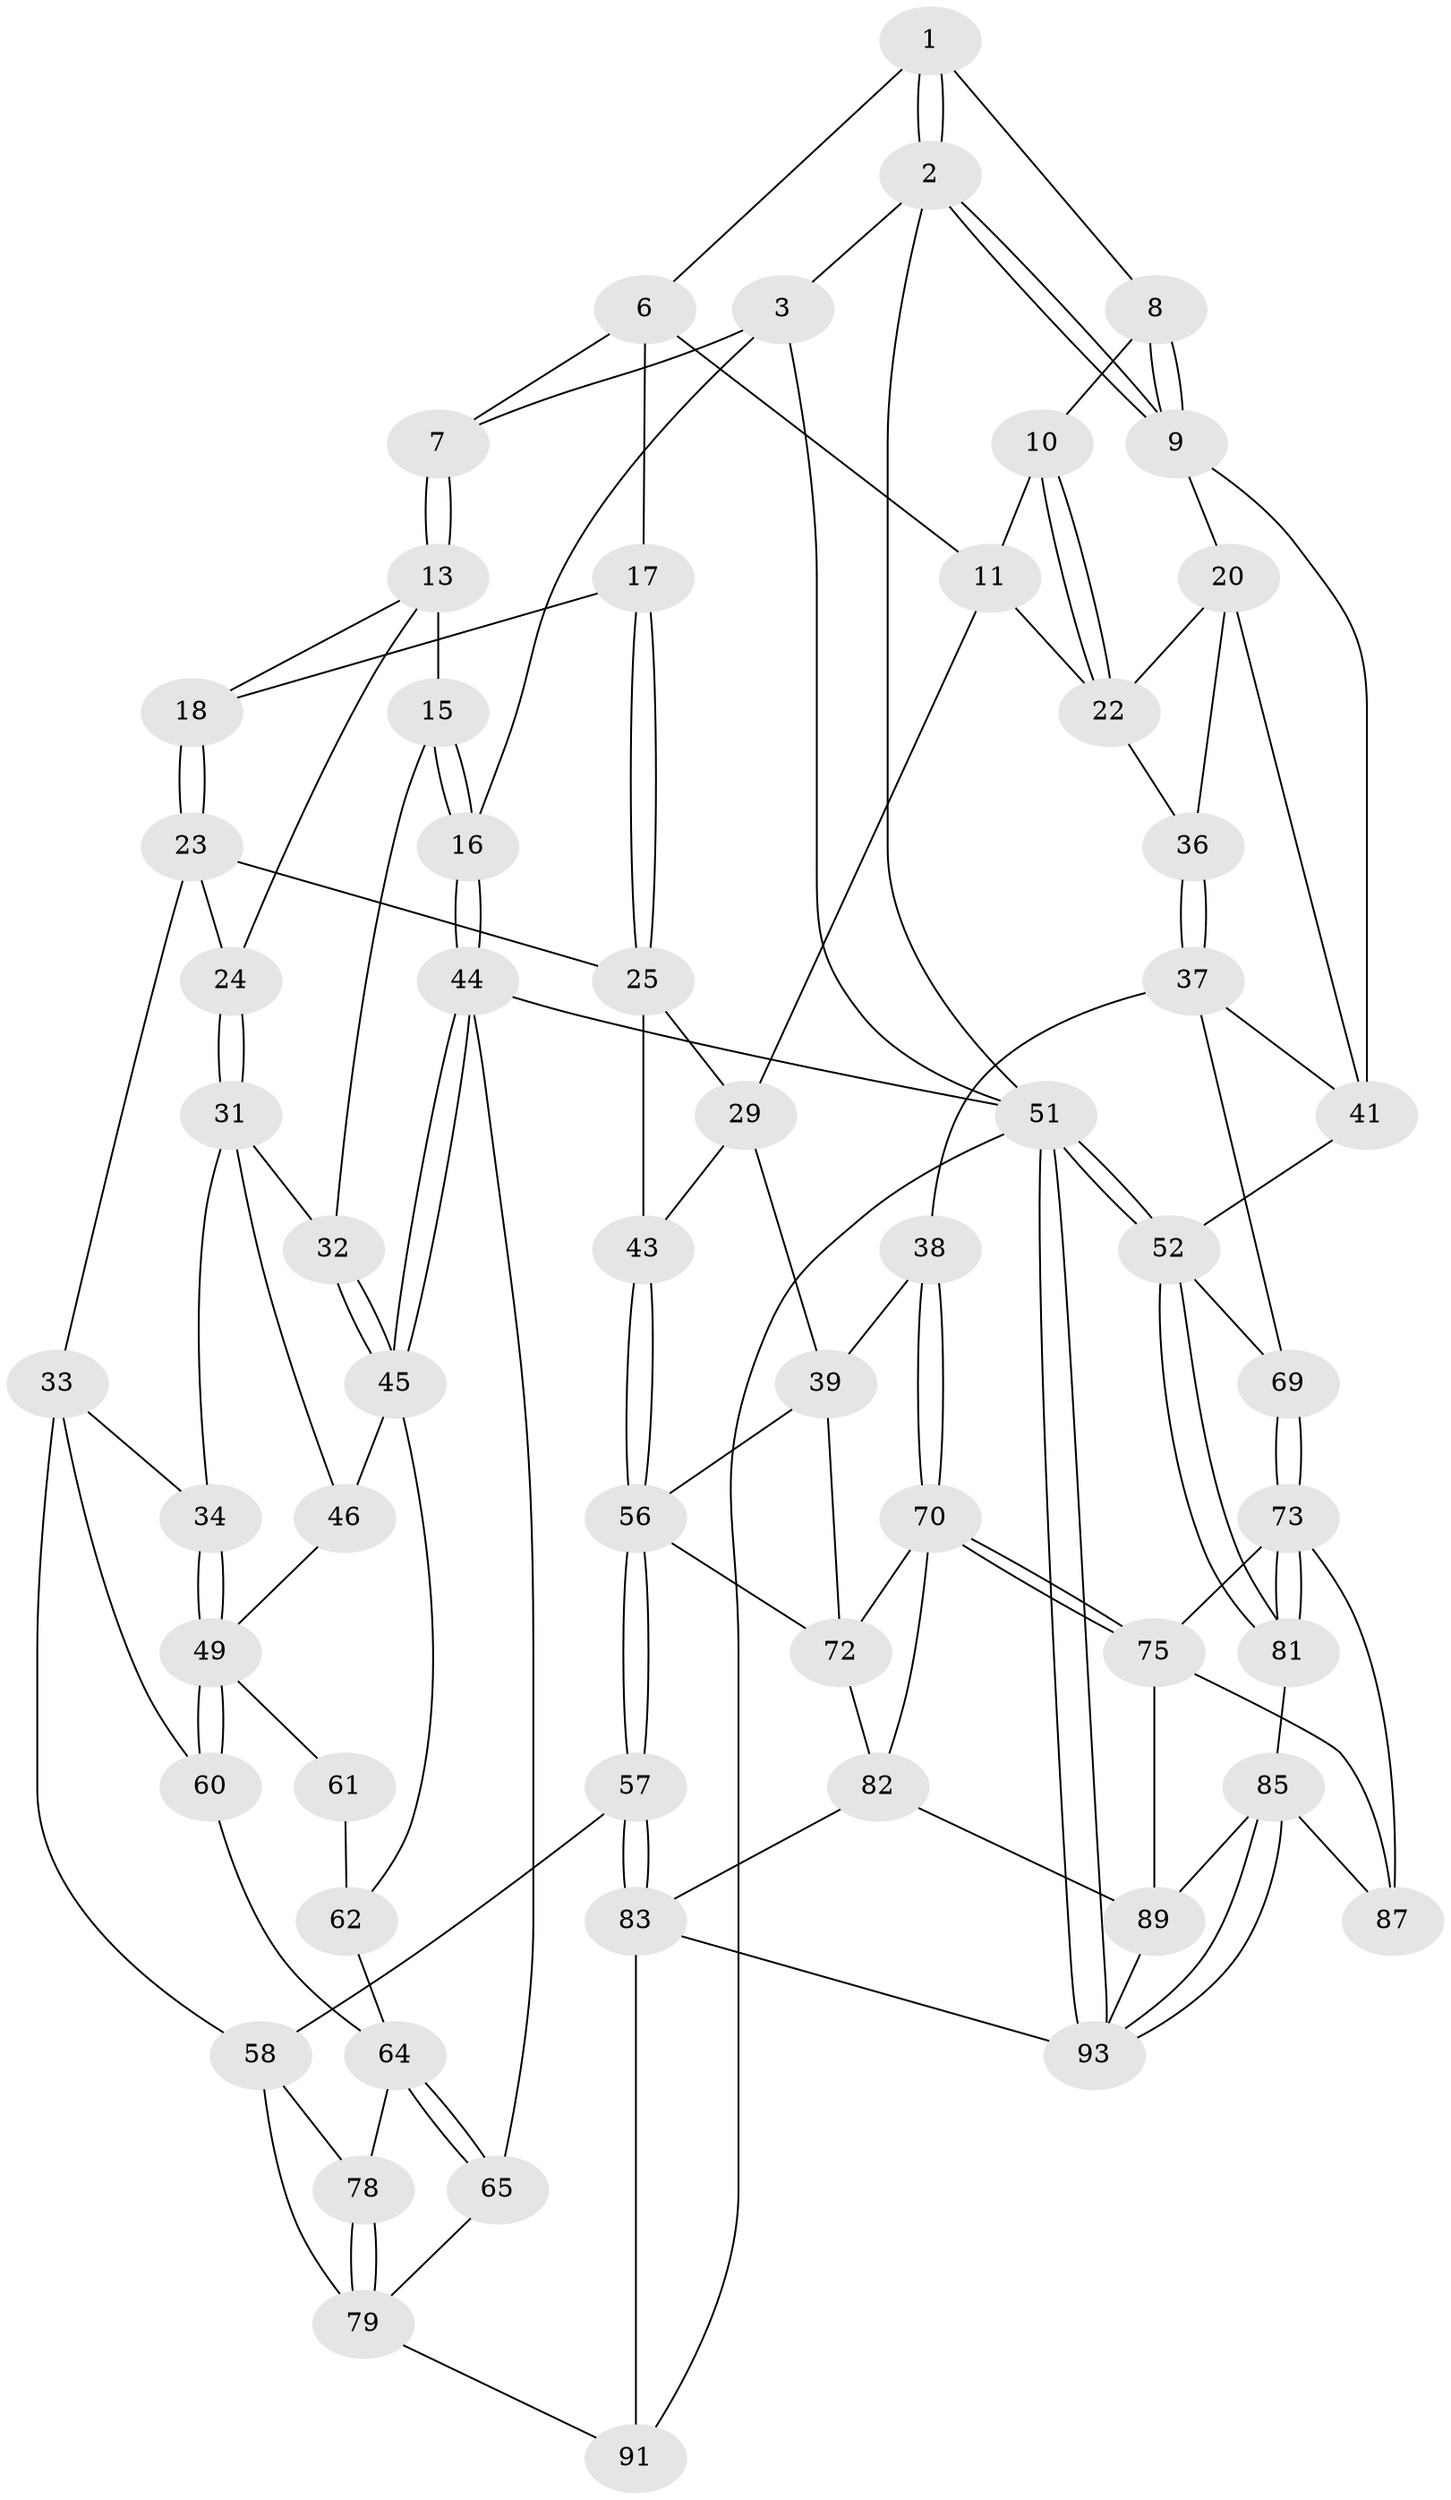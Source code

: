 // Generated by graph-tools (version 1.1) at 2025/24/03/03/25 07:24:36]
// undirected, 59 vertices, 134 edges
graph export_dot {
graph [start="1"]
  node [color=gray90,style=filled];
  1 [pos="+0.5019588124168074+0",super="+5"];
  2 [pos="+1+0"];
  3 [pos="+0+0",super="+4"];
  6 [pos="+0.46740406782471167+0.22419535770202187",super="+12"];
  7 [pos="+0.32062635934610106+0.18507240360209626"];
  8 [pos="+0.7337159570155436+0.20577852160395674"];
  9 [pos="+1+0.06638185403851996",super="+19"];
  10 [pos="+0.6912869372479584+0.2609338105147939"];
  11 [pos="+0.5688233602988584+0.3150352312495593",super="+28"];
  13 [pos="+0.31184353537736065+0.1967848064530804",super="+14"];
  15 [pos="+0.07239010507237875+0.24168132482156723"];
  16 [pos="+0+0"];
  17 [pos="+0.4023574868668538+0.3581082648823375"];
  18 [pos="+0.39755681094311257+0.3576396993024804"];
  20 [pos="+0.7875533627399387+0.43622561305604984",super="+21"];
  22 [pos="+0.7231778208727367+0.41351020016636186",super="+30"];
  23 [pos="+0.2982891267888314+0.40884176477512085",super="+27"];
  24 [pos="+0.19049036659090376+0.3177061750668963"];
  25 [pos="+0.4127268693969107+0.3694889544553434",super="+26"];
  29 [pos="+0.4975675813424348+0.4397775323342359",super="+40"];
  31 [pos="+0.13697663944523725+0.44180502976964103",super="+35"];
  32 [pos="+0.022574753427044254+0.4614486937351117"];
  33 [pos="+0.32698199143502554+0.5348361077103586",super="+59"];
  34 [pos="+0.2836899056100938+0.5406999211178511"];
  36 [pos="+0.6695199941918892+0.5387840312723574"];
  37 [pos="+0.6695667124121695+0.5475133424811965",super="+42"];
  38 [pos="+0.5333901739514925+0.6193283441195359"];
  39 [pos="+0.5119445583778447+0.6145717550566077",super="+66"];
  41 [pos="+0.8101634630952332+0.5144495337651417",super="+48"];
  43 [pos="+0.3768615177233022+0.5358633767011896"];
  44 [pos="+0+0.5377644577514503",super="+54"];
  45 [pos="+0+0.5353802280496116",super="+47"];
  46 [pos="+0.13080655824896836+0.5509809664184702"];
  49 [pos="+0.16861792601291806+0.6420508258870031",super="+50"];
  51 [pos="+1+1",super="+55"];
  52 [pos="+1+0.8758950395926273",super="+53"];
  56 [pos="+0.36578998653625483+0.7176629370429545",super="+67"];
  57 [pos="+0.30011203458134084+0.7752820250607223"];
  58 [pos="+0.28214811262046663+0.7732341448574288",super="+77"];
  60 [pos="+0.17152415823469877+0.6548097902762839"];
  61 [pos="+0.12329447450622916+0.6368527210027133"];
  62 [pos="+0.06004223756685389+0.6258856878510946",super="+63"];
  64 [pos="+0.06190017443979315+0.7246587659811952",super="+68"];
  65 [pos="+0.0583077525215634+0.7277213040691384"];
  69 [pos="+0.7806190545948556+0.6460582432717725"];
  70 [pos="+0.5824590577333434+0.6976514314009169",super="+71"];
  72 [pos="+0.48014348724478534+0.7068828470305096",super="+76"];
  73 [pos="+0.7779413497151976+0.7001363155587191",super="+74"];
  75 [pos="+0.6324695405153964+0.7491125862047175",super="+88"];
  78 [pos="+0.13166038952413955+0.7392080227068776"];
  79 [pos="+0.15317364728534516+0.9175196967158099",super="+80"];
  81 [pos="+0.8724135879481496+0.8110928042007768"];
  82 [pos="+0.4342826100226967+0.8545686600151482",super="+84"];
  83 [pos="+0.3951402943390166+0.8420283751036051",super="+90"];
  85 [pos="+0.8403696062517151+0.8411571883115818",super="+86"];
  87 [pos="+0.7053635456236169+0.8472746688105588"];
  89 [pos="+0.5450144858234546+0.9407358255109858",super="+92"];
  91 [pos="+0.011717104754677679+1"];
  93 [pos="+0.7410668728029858+1",super="+94"];
  1 -- 2;
  1 -- 2;
  1 -- 8;
  1 -- 6;
  2 -- 3;
  2 -- 9;
  2 -- 9;
  2 -- 51;
  3 -- 16;
  3 -- 7;
  3 -- 51;
  6 -- 7;
  6 -- 17;
  6 -- 11;
  7 -- 13;
  7 -- 13;
  8 -- 9;
  8 -- 9;
  8 -- 10;
  9 -- 20;
  9 -- 41;
  10 -- 11;
  10 -- 22;
  10 -- 22;
  11 -- 29;
  11 -- 22;
  13 -- 18;
  13 -- 24;
  13 -- 15;
  15 -- 16;
  15 -- 16;
  15 -- 32;
  16 -- 44;
  16 -- 44;
  17 -- 18;
  17 -- 25;
  17 -- 25;
  18 -- 23;
  18 -- 23;
  20 -- 41;
  20 -- 36;
  20 -- 22;
  22 -- 36;
  23 -- 24;
  23 -- 25;
  23 -- 33;
  24 -- 31;
  24 -- 31;
  25 -- 29;
  25 -- 43;
  29 -- 43;
  29 -- 39;
  31 -- 32;
  31 -- 34;
  31 -- 46;
  32 -- 45;
  32 -- 45;
  33 -- 34;
  33 -- 58;
  33 -- 60;
  34 -- 49;
  34 -- 49;
  36 -- 37;
  36 -- 37;
  37 -- 38;
  37 -- 41;
  37 -- 69;
  38 -- 39;
  38 -- 70;
  38 -- 70;
  39 -- 72;
  39 -- 56;
  41 -- 52;
  43 -- 56;
  43 -- 56;
  44 -- 45;
  44 -- 45;
  44 -- 65;
  44 -- 51;
  45 -- 62;
  45 -- 46;
  46 -- 49;
  49 -- 60;
  49 -- 60;
  49 -- 61;
  51 -- 52;
  51 -- 52;
  51 -- 93;
  51 -- 93;
  51 -- 91;
  52 -- 81;
  52 -- 81;
  52 -- 69;
  56 -- 57;
  56 -- 57;
  56 -- 72;
  57 -- 58;
  57 -- 83;
  57 -- 83;
  58 -- 78;
  58 -- 79;
  60 -- 64;
  61 -- 62 [weight=2];
  62 -- 64;
  64 -- 65;
  64 -- 65;
  64 -- 78;
  65 -- 79;
  69 -- 73;
  69 -- 73;
  70 -- 75;
  70 -- 75;
  70 -- 72;
  70 -- 82;
  72 -- 82;
  73 -- 81;
  73 -- 81;
  73 -- 75;
  73 -- 87;
  75 -- 89;
  75 -- 87;
  78 -- 79;
  78 -- 79;
  79 -- 91;
  81 -- 85;
  82 -- 83;
  82 -- 89;
  83 -- 91;
  83 -- 93;
  85 -- 93;
  85 -- 93;
  85 -- 87;
  85 -- 89;
  89 -- 93;
}
